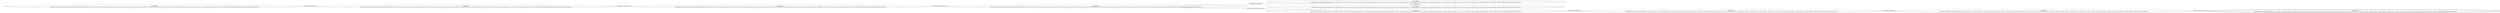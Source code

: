 digraph {
rankdir="LR"
s0[label="state_index=0
State(index=0, fluent atoms=[(at bob shed), (at spanner1 location3), (usable spanner1), (at nut1 gate), (loose nut1)], static atoms=[(link shed location1), (link location4 gate), (link location1 location2), (link location2 location3), (link location3 location4), (locatable bob), (man bob), (locatable spanner1), (spanner spanner1), (locatable nut1), (nut nut1), (location shed), (location location1), (location location2), (location location3), (location location4), (location gate)], derived atoms=[])
"]
s1[label="state_index=1
State(index=1, fluent atoms=[(at spanner1 location3), (usable spanner1), (at nut1 gate), (loose nut1), (at bob location1)], static atoms=[(link shed location1), (link location4 gate), (link location1 location2), (link location2 location3), (link location3 location4), (locatable bob), (man bob), (locatable spanner1), (spanner spanner1), (locatable nut1), (nut nut1), (location shed), (location location1), (location location2), (location location3), (location location4), (location gate)], derived atoms=[])
"]
s2[label="state_index=2
State(index=2, fluent atoms=[(at spanner1 location3), (usable spanner1), (at nut1 gate), (loose nut1), (at bob location2)], static atoms=[(link shed location1), (link location4 gate), (link location1 location2), (link location2 location3), (link location3 location4), (locatable bob), (man bob), (locatable spanner1), (spanner spanner1), (locatable nut1), (nut nut1), (location shed), (location location1), (location location2), (location location3), (location location4), (location gate)], derived atoms=[])
"]
s3[label="state_index=3
State(index=3, fluent atoms=[(at spanner1 location3), (usable spanner1), (at nut1 gate), (loose nut1), (at bob location3)], static atoms=[(link shed location1), (link location4 gate), (link location1 location2), (link location2 location3), (link location3 location4), (locatable bob), (man bob), (locatable spanner1), (spanner spanner1), (locatable nut1), (nut nut1), (location shed), (location location1), (location location2), (location location3), (location location4), (location gate)], derived atoms=[])
"]
s4[label="state_index=4
State(index=4, fluent atoms=[(at spanner1 location3), (usable spanner1), (at nut1 gate), (loose nut1), (at bob location4)], static atoms=[(link shed location1), (link location4 gate), (link location1 location2), (link location2 location3), (link location3 location4), (locatable bob), (man bob), (locatable spanner1), (spanner spanner1), (locatable nut1), (nut nut1), (location shed), (location location1), (location location2), (location location3), (location location4), (location gate)], derived atoms=[])
"]
s5[label="state_index=5
State(index=5, fluent atoms=[(usable spanner1), (at nut1 gate), (loose nut1), (at bob location3), (carrying bob spanner1)], static atoms=[(link shed location1), (link location4 gate), (link location1 location2), (link location2 location3), (link location3 location4), (locatable bob), (man bob), (locatable spanner1), (spanner spanner1), (locatable nut1), (nut nut1), (location shed), (location location1), (location location2), (location location3), (location location4), (location gate)], derived atoms=[])
"]
s6[label="state_index=6
State(index=6, fluent atoms=[(usable spanner1), (at nut1 gate), (loose nut1), (carrying bob spanner1), (at bob location4)], static atoms=[(link shed location1), (link location4 gate), (link location1 location2), (link location2 location3), (link location3 location4), (locatable bob), (man bob), (locatable spanner1), (spanner spanner1), (locatable nut1), (nut nut1), (location shed), (location location1), (location location2), (location location3), (location location4), (location gate)], derived atoms=[])
"]
s7[label="state_index=7
State(index=7, fluent atoms=[(usable spanner1), (at nut1 gate), (loose nut1), (carrying bob spanner1), (at bob gate)], static atoms=[(link shed location1), (link location4 gate), (link location1 location2), (link location2 location3), (link location3 location4), (locatable bob), (man bob), (locatable spanner1), (spanner spanner1), (locatable nut1), (nut nut1), (location shed), (location location1), (location location2), (location location3), (location location4), (location gate)], derived atoms=[])
"]
s8[peripheries=2,label="state_index=8
State(index=8, fluent atoms=[(tightened nut1), (at nut1 gate), (carrying bob spanner1), (at bob gate)], static atoms=[(link shed location1), (link location4 gate), (link location1 location2), (link location2 location3), (link location3 location4), (locatable bob), (man bob), (locatable spanner1), (spanner spanner1), (locatable nut1), (nut nut1), (location shed), (location location1), (location location2), (location location3), (location location4), (location gate)], derived atoms=[])
"]
s9[label="state_index=9
State(index=9, fluent atoms=[(at spanner1 location3), (usable spanner1), (at nut1 gate), (loose nut1), (at bob gate)], static atoms=[(link shed location1), (link location4 gate), (link location1 location2), (link location2 location3), (link location3 location4), (locatable bob), (man bob), (locatable spanner1), (spanner spanner1), (locatable nut1), (nut nut1), (location shed), (location location1), (location location2), (location location3), (location location4), (location gate)], derived atoms=[])
"]
Dangling [ label = "", style = invis ]
{ rank = same; Dangling }
Dangling -> s0
{ rank = same; s4,s9}
{ rank = same; s0}
{ rank = same; s1}
{ rank = same; s2}
{ rank = same; s3}
{ rank = same; s5}
{ rank = same; s6}
{ rank = same; s7}
{ rank = same; s8}
s0->s1 [label="(walk shed location1 bob)
"]
s1->s2 [label="(walk location1 location2 bob)
"]
s2->s3 [label="(walk location2 location3 bob)
"]
s3->s4 [label="(walk location3 location4 bob)
"]
s3->s5 [label="(pickup_spanner location3 spanner1 bob)
"]
s4->s9 [label="(walk location4 gate bob)
"]
s5->s6 [label="(walk location3 location4 bob)
"]
s6->s7 [label="(walk location4 gate bob)
"]
s7->s8 [label="(tighten_nut gate spanner1 bob nut1)
"]
}
